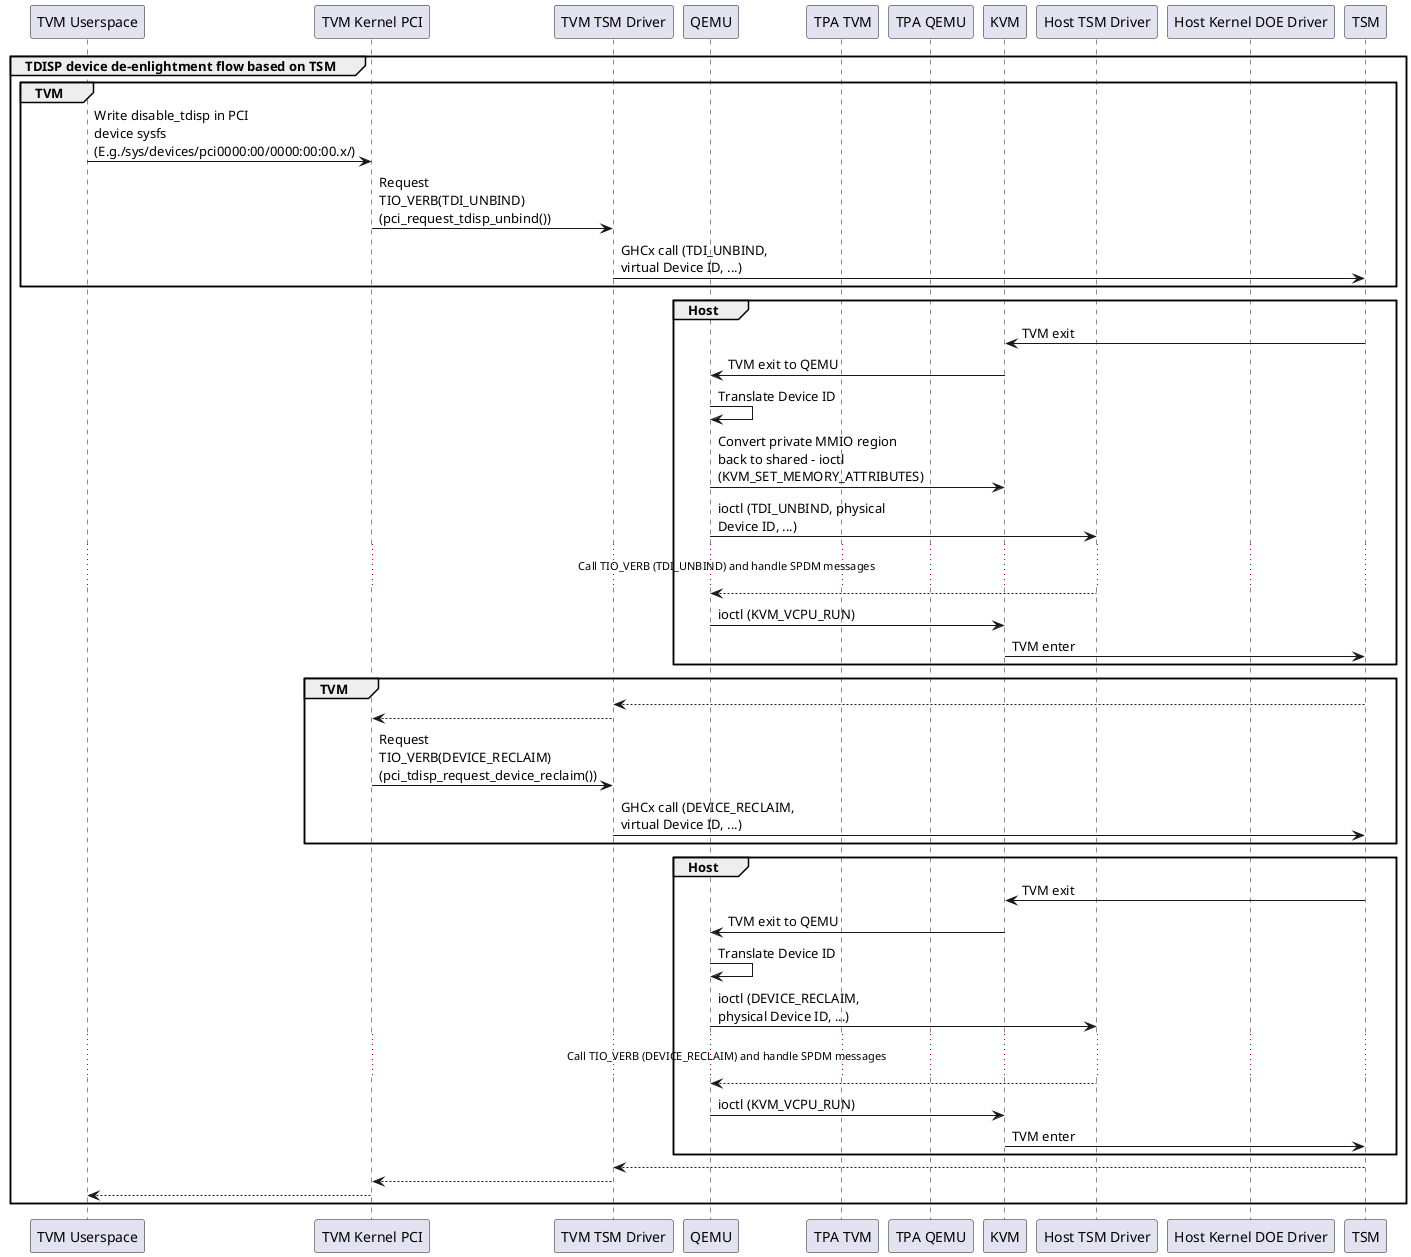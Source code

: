 @startuml

participant "TVM Userspace" order 10
participant "TVM Kernel PCI" order 11
participant "TVM TSM Driver" order 12
participant "QEMU" order 13
participant "TPA TVM" order 20
participant "TPA QEMU" order 21
participant "KVM" order 30
participant "Host TSM Driver" order 31
participant "Host Kernel DOE Driver" order 32
participant "TSM" order 40

skinparam maxMessageSize 180

group TDISP device de-enlightment flow based on TSM
	group TVM
		"TVM Userspace" -> "TVM Kernel PCI": Write disable_tdisp in PCI device sysfs (E.g./sys/devices/pci0000:00/0000:00:00.x/)

		"TVM Kernel PCI" -> "TVM TSM Driver": Request TIO_VERB(TDI_UNBIND) (pci_request_tdisp_unbind())
		"TVM TSM Driver" -> "TSM": GHCx call (TDI_UNBIND, virtual Device ID, ...)
	end

	group Host
		"TSM" -> "KVM": TVM exit
		"KVM" -> "QEMU": TVM exit to QEMU
		"QEMU" -> "QEMU": Translate Device ID

		"QEMU" -> "KVM": Convert private MMIO region back to shared - ioctl (KVM_SET_MEMORY_ATTRIBUTES)

		"QEMU" -> "Host TSM Driver": ioctl (TDI_UNBIND, physical Device ID, ...)

		...Call TIO_VERB (TDI_UNBIND) and handle SPDM messages...

		"Host TSM Driver" --> "QEMU":
		"QEMU" -> "KVM": ioctl (KVM_VCPU_RUN)
		"KVM" -> "TSM": TVM enter
	end

	group TVM
		"TSM" --> "TVM TSM Driver":
		"TVM TSM Driver" --> "TVM Kernel PCI":

		"TVM Kernel PCI" -> "TVM TSM Driver": Request TIO_VERB(DEVICE_RECLAIM) (pci_tdisp_request_device_reclaim())
		"TVM TSM Driver" -> "TSM": GHCx call (DEVICE_RECLAIM, virtual Device ID, ...)
	end

	group Host
		"TSM" -> "KVM": TVM exit
		"KVM" -> "QEMU": TVM exit to QEMU
		"QEMU" -> "QEMU": Translate Device ID
		"QEMU" -> "Host TSM Driver": ioctl (DEVICE_RECLAIM, physical Device ID, ...)

		...Call TIO_VERB (DEVICE_RECLAIM) and handle SPDM messages...

		"Host TSM Driver" --> "QEMU":
		"QEMU" -> "KVM": ioctl (KVM_VCPU_RUN)
		"KVM" -> "TSM": TVM enter
	end

	"TSM" --> "TVM TSM Driver":
	"TVM TSM Driver" --> "TVM Kernel PCI":
	"TVM Kernel PCI" --> "TVM Userspace":
end

@enduml
